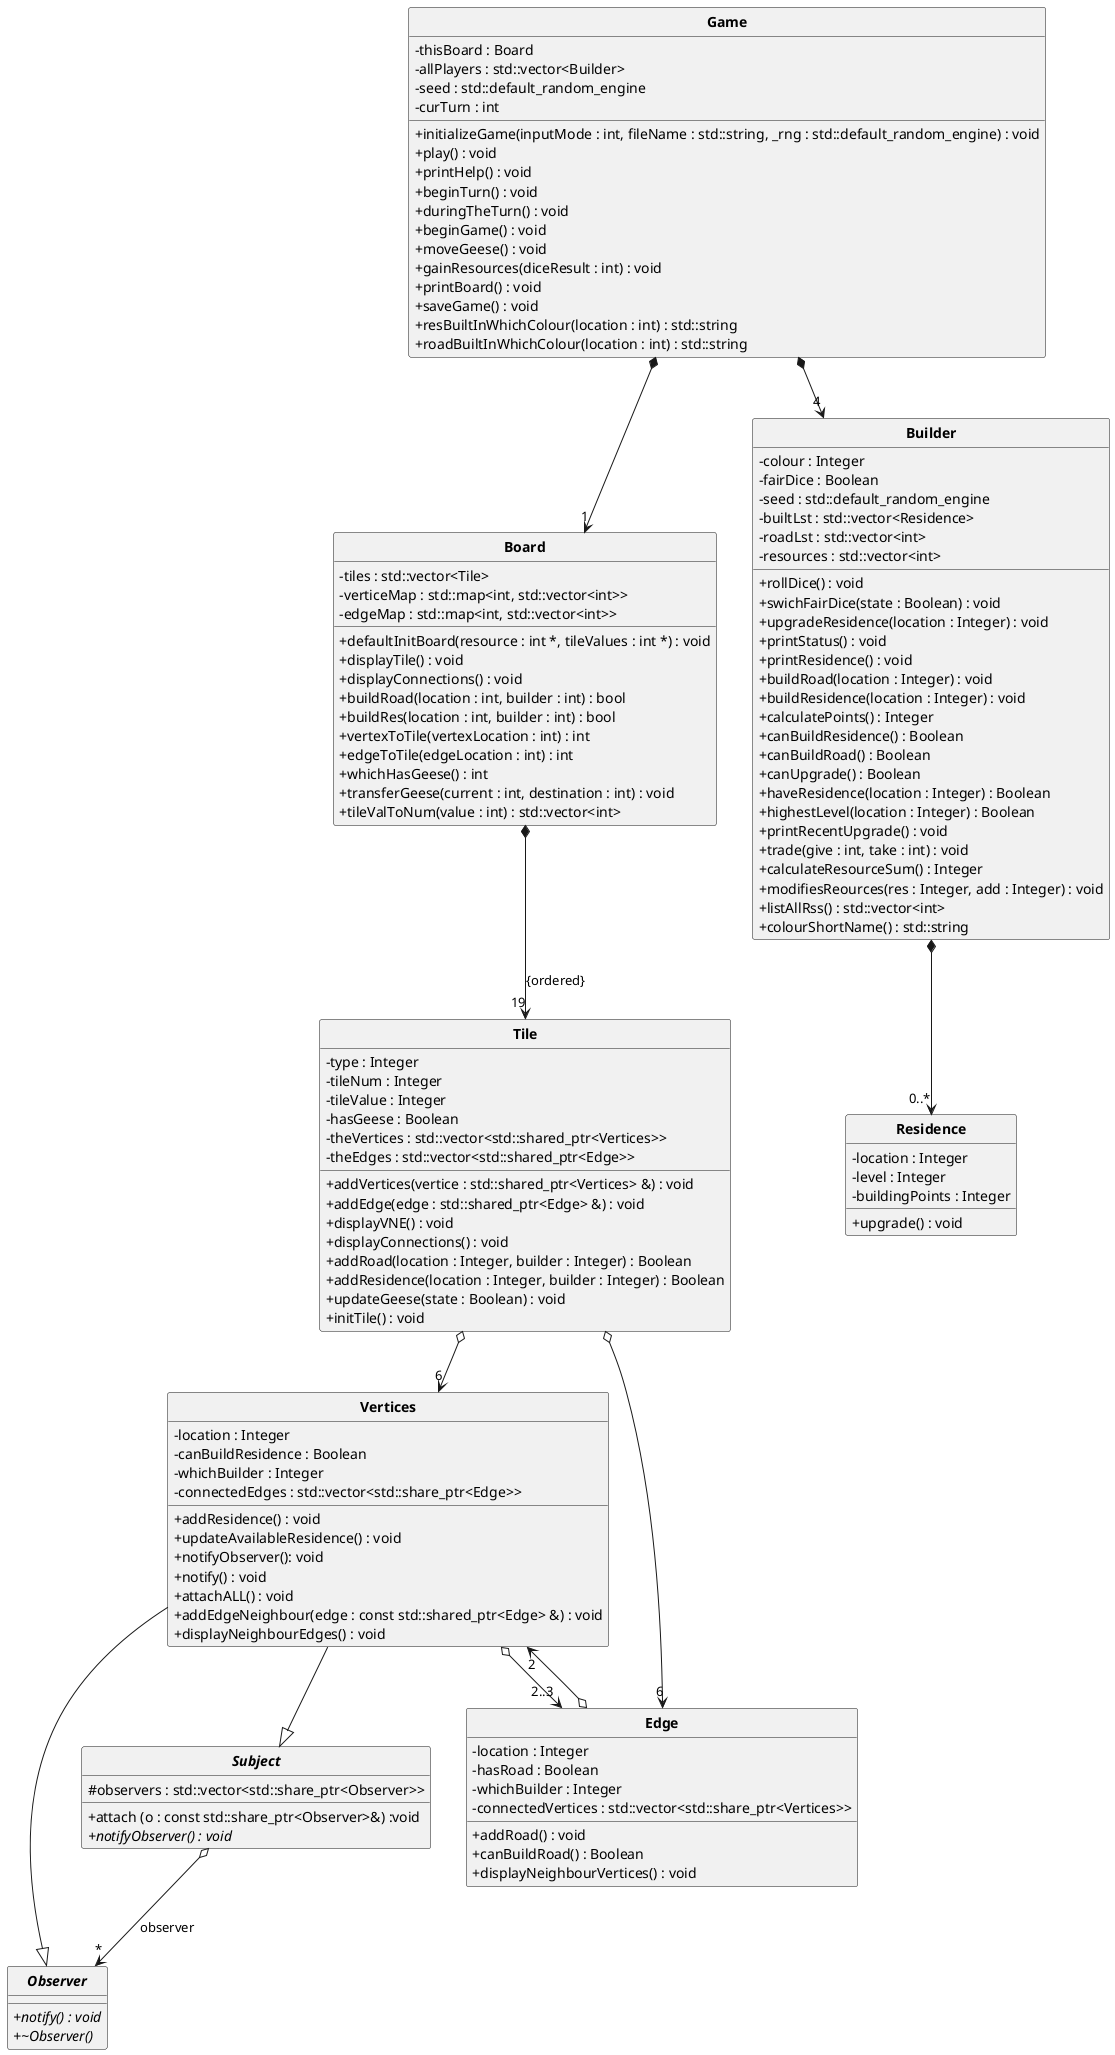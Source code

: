 @startuml CS246 Final Project UML ddl#1
skinparam style strictuml
skinparam SequenceMessageAlignment center
skinparam classAttributeIconSize 0

class "**Board**"  {
    - tiles : std::vector<Tile>
    - verticeMap : std::map<int, std::vector<int>>
    - edgeMap : std::map<int, std::vector<int>>
    + defaultInitBoard(resource : int *, tileValues : int *) : void
    + displayTile() : void
    + displayConnections() : void
    + buildRoad(location : int, builder : int) : bool
    + buildRes(location : int, builder : int) : bool
    + vertexToTile(vertexLocation : int) : int
    + edgeToTile(edgeLocation : int) : int
    + whichHasGeese() : int
    + transferGeese(current : int, destination : int) : void
    + tileValToNum(value : int) : std::vector<int>
}


class "**Tile**" {
    - type : Integer
    - tileNum : Integer
    - tileValue : Integer
    - hasGeese : Boolean
    - theVertices : std::vector<std::shared_ptr<Vertices>>
    - theEdges : std::vector<std::shared_ptr<Edge>>
    + addVertices(vertice : std::shared_ptr<Vertices> &) : void
    + addEdge(edge : std::shared_ptr<Edge> &) : void
    + displayVNE() : void
    + displayConnections() : void
    + addRoad(location : Integer, builder : Integer) : Boolean
    + addResidence(location : Integer, builder : Integer) : Boolean
    + updateGeese(state : Boolean) : void
    + initTile() : void
}


abstract class "**Observer**" {
    + {abstract} notify() : void
    + {abstract} ~Observer()
}

abstract class "**Subject**" {
    # observers : std::vector<std::share_ptr<Observer>>
    + attach (o : const std::share_ptr<Observer>&) :void
    + {abstract} notifyObserver() : void
}

class "**Vertices**" {
    - location : Integer
    - canBuildResidence : Boolean
    - whichBuilder : Integer
    - connectedEdges : std::vector<std::share_ptr<Edge>>
    + addResidence() : void
    + updateAvailableResidence() : void
    + notifyObserver(): void
    + notify() : void
    + attachALL() : void
    + addEdgeNeighbour(edge : const std::shared_ptr<Edge> &) : void
    + displayNeighbourEdges() : void
}

class "**Edge**" {
    - location : Integer
    - hasRoad : Boolean
    - whichBuilder : Integer
    - connectedVertices : std::vector<std::share_ptr<Vertices>>
    + addRoad() : void
    + canBuildRoad() : Boolean
    + displayNeighbourVertices() : void
}

class "**Builder**" {
    - colour : Integer
    - fairDice : Boolean
    - seed : std::default_random_engine
    - builtLst : std::vector<Residence>
    - roadLst : std::vector<int>
    - resources : std::vector<int>
    + rollDice() : void
    + swichFairDice(state : Boolean) : void
    + upgradeResidence(location : Integer) : void
    + printStatus() : void
    + printResidence() : void
    + buildRoad(location : Integer) : void
    + buildResidence(location : Integer) : void
    + calculatePoints() : Integer
    + canBuildResidence() : Boolean
    + canBuildRoad() : Boolean
    + canUpgrade() : Boolean
    + haveResidence(location : Integer) : Boolean
    + highestLevel(location : Integer) : Boolean
    + printRecentUpgrade() : void
    + trade(give : int, take : int) : void
    + calculateResourceSum() : Integer
    + modifiesReources(res : Integer, add : Integer) : void
    + listAllRss() : std::vector<int>
    + colourShortName() : std::string
}

class "**Residence**" {
    - location : Integer
    - level : Integer
    - buildingPoints : Integer
    + upgrade() : void
}

class "**Game**" {
    - thisBoard : Board
    - allPlayers : std::vector<Builder>
    - seed : std::default_random_engine
    - curTurn : int
    + initializeGame(inputMode : int, fileName : std::string, _rng : std::default_random_engine) : void
    + play() : void
    + printHelp() : void
    + beginTurn() : void
    + duringTheTurn() : void
    + beginGame() : void 
    + moveGeese() : void 
    + gainResources(diceResult : int) : void
    + printBoard() : void 
    + saveGame() : void
    + resBuiltInWhichColour(location : int) : std::string
    + roadBuiltInWhichColour(location : int) : std::string
}

"**Game**" *--> "1" "**Board**"
"**Subject**" o--> "*" "**Observer**" : "observer"
"**Vertices**" --|> "**Subject**"
"**Vertices**" --|> "**Observer**"
"**Vertices**" o--> "2..3" "**Edge**"
"**Edge**" o--> "2" "**Vertices**"
"**Game**" *--> "4" "**Builder**"
"**Board**" *--> "19" "**Tile**" : {ordered}
"**Tile**" o--> "6" "**Edge**"
"**Tile**" o--> "6" "**Vertices**"
"**Builder**" *--> "0..*" "**Residence**"

@enduml